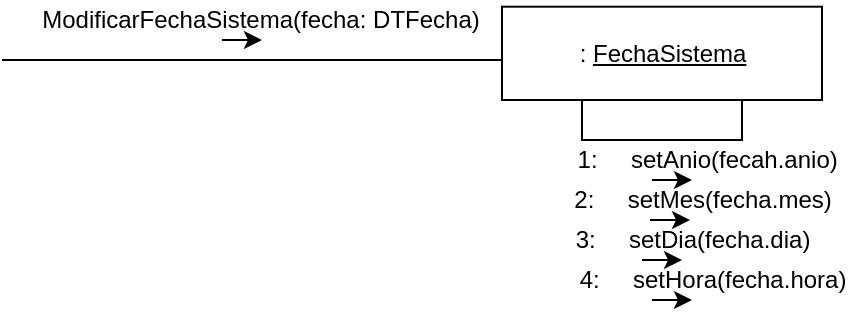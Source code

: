 <mxfile version="11.2.4" type="device" pages="1"><diagram id="b4KlMveWP8j2bW8IQdhB" name="Página-1"><mxGraphModel dx="1278" dy="962" grid="1" gridSize="10" guides="1" tooltips="1" connect="1" arrows="1" fold="1" page="1" pageScale="1" pageWidth="827" pageHeight="1169" math="0" shadow="0"><root><mxCell id="0"/><mxCell id="1" parent="0"/><mxCell id="Ym1qTAzhg1hCrVovNA3X-1" value="" style="endArrow=none;html=1;rounded=0;" parent="1" edge="1"><mxGeometry width="50" height="50" relative="1" as="geometry"><mxPoint x="20" y="30" as="sourcePoint"/><mxPoint x="270" y="30" as="targetPoint"/></mxGeometry></mxCell><mxCell id="Ym1qTAzhg1hCrVovNA3X-2" value="ModificarFechaSistema(fecha: DTFecha)" style="text;html=1;align=center;verticalAlign=middle;resizable=0;points=[];autosize=1;strokeColor=none;fillColor=none;" parent="1" vertex="1"><mxGeometry x="34" width="230" height="20" as="geometry"/></mxCell><mxCell id="Ym1qTAzhg1hCrVovNA3X-3" value="" style="endArrow=classic;html=1;rounded=0;" parent="1" edge="1"><mxGeometry width="50" height="50" relative="1" as="geometry"><mxPoint x="130" y="20" as="sourcePoint"/><mxPoint x="150" y="20" as="targetPoint"/></mxGeometry></mxCell><mxCell id="Ym1qTAzhg1hCrVovNA3X-5" value=":&amp;nbsp;&lt;u&gt;FechaSistema&lt;/u&gt;" style="html=1;" parent="1" vertex="1"><mxGeometry x="270" y="3.35" width="160" height="46.65" as="geometry"/></mxCell><mxCell id="Ym1qTAzhg1hCrVovNA3X-6" value="" style="endArrow=none;html=1;rounded=0;entryX=0.25;entryY=1;entryDx=0;entryDy=0;exitX=0.75;exitY=1;exitDx=0;exitDy=0;" parent="1" source="Ym1qTAzhg1hCrVovNA3X-5" target="Ym1qTAzhg1hCrVovNA3X-5" edge="1"><mxGeometry width="50" height="50" relative="1" as="geometry"><mxPoint x="370" y="60" as="sourcePoint"/><mxPoint x="330" y="80" as="targetPoint"/><Array as="points"><mxPoint x="390" y="70"/><mxPoint x="310" y="70"/></Array></mxGeometry></mxCell><mxCell id="Ym1qTAzhg1hCrVovNA3X-7" value="1:&lt;span style=&quot;white-space: pre;&quot;&gt;&#9;&lt;/span&gt;setAnio(fecah.anio)&amp;nbsp;" style="text;html=1;align=center;verticalAlign=middle;resizable=0;points=[];autosize=1;strokeColor=none;fillColor=none;" parent="1" vertex="1"><mxGeometry x="299" y="70" width="150" height="20" as="geometry"/></mxCell><mxCell id="Ym1qTAzhg1hCrVovNA3X-8" value="2:&lt;span style=&quot;white-space: pre;&quot;&gt;&#9;&lt;/span&gt;setMes(fecha.mes)" style="text;html=1;align=center;verticalAlign=middle;resizable=0;points=[];autosize=1;strokeColor=none;fillColor=none;" parent="1" vertex="1"><mxGeometry x="300" y="90" width="140" height="20" as="geometry"/></mxCell><mxCell id="Ym1qTAzhg1hCrVovNA3X-9" value="3:&lt;span style=&quot;white-space: pre;&quot;&gt;&#9;&lt;/span&gt;setDia(fecha.dia)" style="text;html=1;align=center;verticalAlign=middle;resizable=0;points=[];autosize=1;strokeColor=none;fillColor=none;" parent="1" vertex="1"><mxGeometry x="300" y="110" width="130" height="20" as="geometry"/></mxCell><mxCell id="Ym1qTAzhg1hCrVovNA3X-10" value="4:&lt;span style=&quot;white-space: pre;&quot;&gt;&#9;&lt;/span&gt;setHora(fecha.hora)" style="text;html=1;align=center;verticalAlign=middle;resizable=0;points=[];autosize=1;strokeColor=none;fillColor=none;" parent="1" vertex="1"><mxGeometry x="300" y="130" width="150" height="20" as="geometry"/></mxCell><mxCell id="Ym1qTAzhg1hCrVovNA3X-11" value="" style="endArrow=classic;html=1;rounded=0;" parent="1" edge="1"><mxGeometry width="50" height="50" relative="1" as="geometry"><mxPoint x="345" y="90" as="sourcePoint"/><mxPoint x="365" y="90" as="targetPoint"/></mxGeometry></mxCell><mxCell id="Ym1qTAzhg1hCrVovNA3X-12" value="" style="endArrow=classic;html=1;rounded=0;" parent="1" edge="1"><mxGeometry width="50" height="50" relative="1" as="geometry"><mxPoint x="344" y="110" as="sourcePoint"/><mxPoint x="364" y="110" as="targetPoint"/></mxGeometry></mxCell><mxCell id="Ym1qTAzhg1hCrVovNA3X-13" value="" style="endArrow=classic;html=1;rounded=0;" parent="1" edge="1"><mxGeometry width="50" height="50" relative="1" as="geometry"><mxPoint x="345" y="150" as="sourcePoint"/><mxPoint x="365" y="150" as="targetPoint"/></mxGeometry></mxCell><mxCell id="Ym1qTAzhg1hCrVovNA3X-14" value="" style="endArrow=classic;html=1;rounded=0;" parent="1" edge="1"><mxGeometry width="50" height="50" relative="1" as="geometry"><mxPoint x="340" y="130" as="sourcePoint"/><mxPoint x="360" y="130" as="targetPoint"/></mxGeometry></mxCell></root></mxGraphModel></diagram></mxfile>